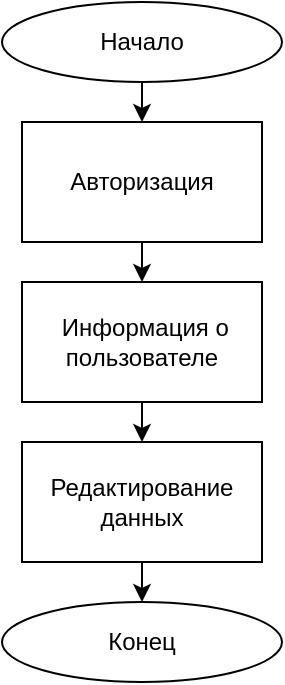 <mxfile version="14.6.6" type="device"><diagram id="2468LRmvbP7epal7bub2" name="Page-1"><mxGraphModel dx="1108" dy="488" grid="1" gridSize="10" guides="1" tooltips="1" connect="1" arrows="1" fold="1" page="1" pageScale="1" pageWidth="2336" pageHeight="1654" math="0" shadow="0"><root><mxCell id="0"/><mxCell id="1" parent="0"/><mxCell id="GlP2dlBd0_j-1nQsagnG-6" style="edgeStyle=orthogonalEdgeStyle;rounded=0;orthogonalLoop=1;jettySize=auto;html=1;exitX=0.5;exitY=1;exitDx=0;exitDy=0;entryX=0.5;entryY=0;entryDx=0;entryDy=0;" edge="1" parent="1" source="GlP2dlBd0_j-1nQsagnG-1" target="GlP2dlBd0_j-1nQsagnG-2"><mxGeometry relative="1" as="geometry"/></mxCell><mxCell id="GlP2dlBd0_j-1nQsagnG-1" value="Начало" style="ellipse;whiteSpace=wrap;html=1;" vertex="1" parent="1"><mxGeometry x="400" y="30" width="140" height="40" as="geometry"/></mxCell><mxCell id="GlP2dlBd0_j-1nQsagnG-7" style="edgeStyle=orthogonalEdgeStyle;rounded=0;orthogonalLoop=1;jettySize=auto;html=1;exitX=0.5;exitY=1;exitDx=0;exitDy=0;entryX=0.5;entryY=0;entryDx=0;entryDy=0;" edge="1" parent="1" source="GlP2dlBd0_j-1nQsagnG-2" target="GlP2dlBd0_j-1nQsagnG-4"><mxGeometry relative="1" as="geometry"/></mxCell><mxCell id="GlP2dlBd0_j-1nQsagnG-2" value="Авторизация" style="rounded=0;whiteSpace=wrap;html=1;" vertex="1" parent="1"><mxGeometry x="410" y="90" width="120" height="60" as="geometry"/></mxCell><mxCell id="GlP2dlBd0_j-1nQsagnG-3" value="Конец" style="ellipse;whiteSpace=wrap;html=1;" vertex="1" parent="1"><mxGeometry x="400" y="330" width="140" height="40" as="geometry"/></mxCell><mxCell id="GlP2dlBd0_j-1nQsagnG-8" style="edgeStyle=orthogonalEdgeStyle;rounded=0;orthogonalLoop=1;jettySize=auto;html=1;exitX=0.5;exitY=1;exitDx=0;exitDy=0;entryX=0.5;entryY=0;entryDx=0;entryDy=0;" edge="1" parent="1" source="GlP2dlBd0_j-1nQsagnG-4" target="GlP2dlBd0_j-1nQsagnG-5"><mxGeometry relative="1" as="geometry"/></mxCell><mxCell id="GlP2dlBd0_j-1nQsagnG-4" value="&amp;nbsp;Информация о пользователе" style="rounded=0;whiteSpace=wrap;html=1;" vertex="1" parent="1"><mxGeometry x="410" y="170" width="120" height="60" as="geometry"/></mxCell><mxCell id="GlP2dlBd0_j-1nQsagnG-9" style="edgeStyle=orthogonalEdgeStyle;rounded=0;orthogonalLoop=1;jettySize=auto;html=1;exitX=0.5;exitY=1;exitDx=0;exitDy=0;entryX=0.5;entryY=0;entryDx=0;entryDy=0;" edge="1" parent="1" source="GlP2dlBd0_j-1nQsagnG-5" target="GlP2dlBd0_j-1nQsagnG-3"><mxGeometry relative="1" as="geometry"/></mxCell><mxCell id="GlP2dlBd0_j-1nQsagnG-5" value="Редактирование данных" style="rounded=0;whiteSpace=wrap;html=1;" vertex="1" parent="1"><mxGeometry x="410" y="250" width="120" height="60" as="geometry"/></mxCell></root></mxGraphModel></diagram></mxfile>